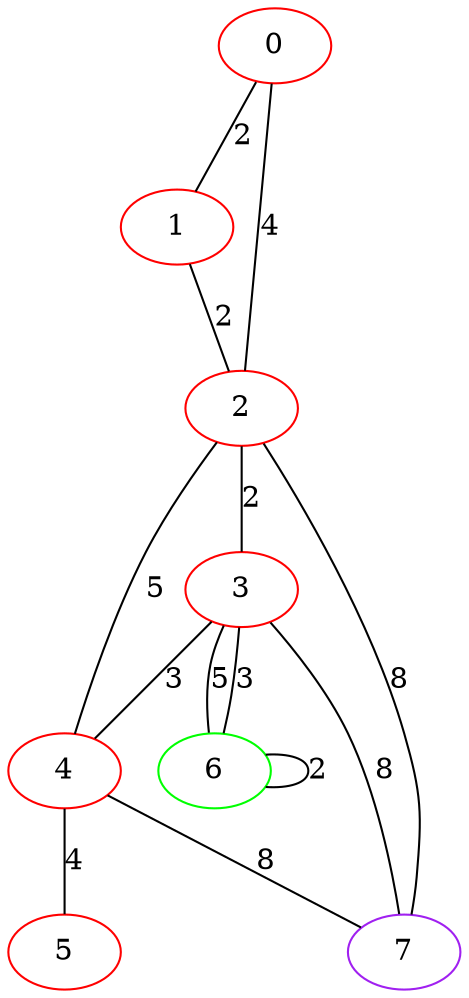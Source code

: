 graph "" {
0 [color=red, weight=1];
1 [color=red, weight=1];
2 [color=red, weight=1];
3 [color=red, weight=1];
4 [color=red, weight=1];
5 [color=red, weight=1];
6 [color=green, weight=2];
7 [color=purple, weight=4];
0 -- 1  [key=0, label=2];
0 -- 2  [key=0, label=4];
1 -- 2  [key=0, label=2];
2 -- 3  [key=0, label=2];
2 -- 4  [key=0, label=5];
2 -- 7  [key=0, label=8];
3 -- 4  [key=0, label=3];
3 -- 6  [key=0, label=5];
3 -- 6  [key=1, label=3];
3 -- 7  [key=0, label=8];
4 -- 5  [key=0, label=4];
4 -- 7  [key=0, label=8];
6 -- 6  [key=0, label=2];
}
